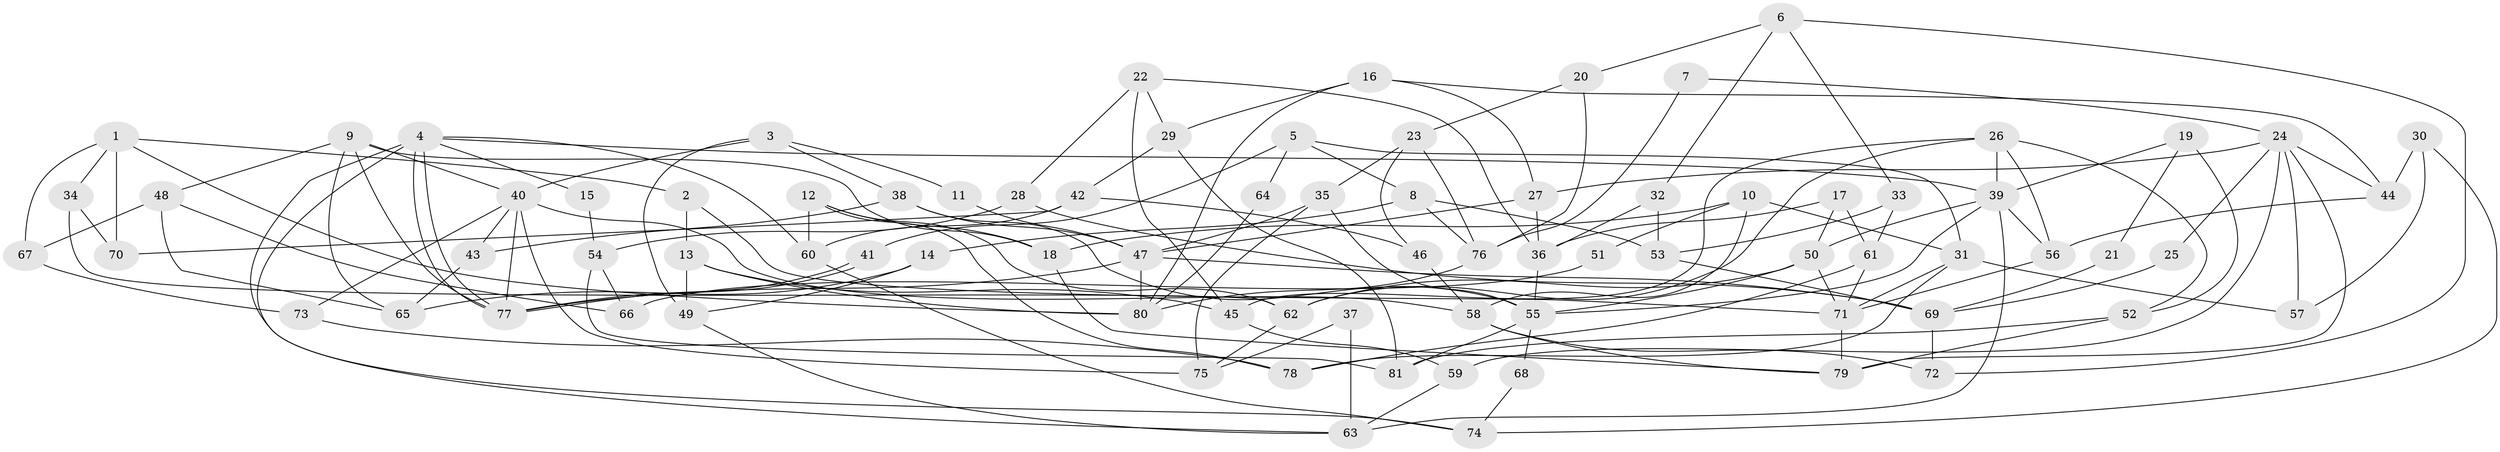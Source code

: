 // coarse degree distribution, {6: 0.14285714285714285, 5: 0.20408163265306123, 4: 0.22448979591836735, 2: 0.10204081632653061, 8: 0.08163265306122448, 3: 0.12244897959183673, 7: 0.061224489795918366, 9: 0.061224489795918366}
// Generated by graph-tools (version 1.1) at 2025/24/03/03/25 07:24:02]
// undirected, 81 vertices, 162 edges
graph export_dot {
graph [start="1"]
  node [color=gray90,style=filled];
  1;
  2;
  3;
  4;
  5;
  6;
  7;
  8;
  9;
  10;
  11;
  12;
  13;
  14;
  15;
  16;
  17;
  18;
  19;
  20;
  21;
  22;
  23;
  24;
  25;
  26;
  27;
  28;
  29;
  30;
  31;
  32;
  33;
  34;
  35;
  36;
  37;
  38;
  39;
  40;
  41;
  42;
  43;
  44;
  45;
  46;
  47;
  48;
  49;
  50;
  51;
  52;
  53;
  54;
  55;
  56;
  57;
  58;
  59;
  60;
  61;
  62;
  63;
  64;
  65;
  66;
  67;
  68;
  69;
  70;
  71;
  72;
  73;
  74;
  75;
  76;
  77;
  78;
  79;
  80;
  81;
  1 -- 34;
  1 -- 80;
  1 -- 2;
  1 -- 67;
  1 -- 70;
  2 -- 13;
  2 -- 71;
  3 -- 38;
  3 -- 40;
  3 -- 11;
  3 -- 49;
  4 -- 77;
  4 -- 77;
  4 -- 63;
  4 -- 15;
  4 -- 39;
  4 -- 60;
  4 -- 74;
  5 -- 31;
  5 -- 8;
  5 -- 41;
  5 -- 64;
  6 -- 33;
  6 -- 20;
  6 -- 32;
  6 -- 72;
  7 -- 76;
  7 -- 24;
  8 -- 53;
  8 -- 14;
  8 -- 76;
  9 -- 77;
  9 -- 65;
  9 -- 18;
  9 -- 40;
  9 -- 48;
  10 -- 58;
  10 -- 18;
  10 -- 31;
  10 -- 51;
  11 -- 47;
  12 -- 62;
  12 -- 18;
  12 -- 60;
  12 -- 78;
  13 -- 45;
  13 -- 80;
  13 -- 49;
  14 -- 65;
  14 -- 49;
  15 -- 54;
  16 -- 44;
  16 -- 27;
  16 -- 29;
  16 -- 80;
  17 -- 50;
  17 -- 36;
  17 -- 61;
  18 -- 79;
  19 -- 39;
  19 -- 52;
  19 -- 21;
  20 -- 23;
  20 -- 76;
  21 -- 69;
  22 -- 36;
  22 -- 45;
  22 -- 28;
  22 -- 29;
  23 -- 76;
  23 -- 46;
  23 -- 35;
  24 -- 79;
  24 -- 44;
  24 -- 25;
  24 -- 27;
  24 -- 57;
  24 -- 59;
  25 -- 69;
  26 -- 56;
  26 -- 39;
  26 -- 45;
  26 -- 52;
  26 -- 62;
  27 -- 47;
  27 -- 36;
  28 -- 69;
  28 -- 54;
  29 -- 42;
  29 -- 81;
  30 -- 57;
  30 -- 74;
  30 -- 44;
  31 -- 78;
  31 -- 57;
  31 -- 71;
  32 -- 36;
  32 -- 53;
  33 -- 61;
  33 -- 53;
  34 -- 70;
  34 -- 62;
  35 -- 75;
  35 -- 47;
  35 -- 55;
  36 -- 55;
  37 -- 75;
  37 -- 63;
  38 -- 47;
  38 -- 55;
  38 -- 43;
  39 -- 50;
  39 -- 55;
  39 -- 56;
  39 -- 63;
  40 -- 77;
  40 -- 43;
  40 -- 58;
  40 -- 73;
  40 -- 75;
  41 -- 77;
  41 -- 77;
  42 -- 60;
  42 -- 46;
  42 -- 70;
  43 -- 65;
  44 -- 56;
  45 -- 59;
  46 -- 58;
  47 -- 77;
  47 -- 69;
  47 -- 80;
  48 -- 67;
  48 -- 65;
  48 -- 66;
  49 -- 63;
  50 -- 55;
  50 -- 71;
  50 -- 62;
  51 -- 66;
  52 -- 81;
  52 -- 79;
  53 -- 69;
  54 -- 81;
  54 -- 66;
  55 -- 68;
  55 -- 81;
  56 -- 71;
  58 -- 79;
  58 -- 72;
  59 -- 63;
  60 -- 74;
  61 -- 71;
  61 -- 78;
  62 -- 75;
  64 -- 80;
  67 -- 73;
  68 -- 74;
  69 -- 72;
  71 -- 79;
  73 -- 78;
  76 -- 80;
}

